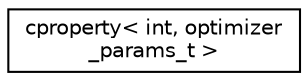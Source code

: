 digraph "Graphical Class Hierarchy"
{
 // INTERACTIVE_SVG=YES
 // LATEX_PDF_SIZE
  edge [fontname="Helvetica",fontsize="10",labelfontname="Helvetica",labelfontsize="10"];
  node [fontname="Helvetica",fontsize="10",shape=record];
  rankdir="LR";
  Node0 [label="cproperty\< int, optimizer\l_params_t \>",height=0.2,width=0.4,color="black", fillcolor="white", style="filled",URL="$classcproperty.html",tooltip=" "];
}

